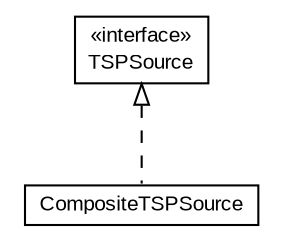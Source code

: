 #!/usr/local/bin/dot
#
# Class diagram 
# Generated by UMLGraph version R5_6-24-gf6e263 (http://www.umlgraph.org/)
#

digraph G {
	edge [fontname="arial",fontsize=10,labelfontname="arial",labelfontsize=10];
	node [fontname="arial",fontsize=10,shape=plaintext];
	nodesep=0.25;
	ranksep=0.5;
	// eu.europa.esig.dss.x509.tsp.TSPSource
	c10762 [label=<<table title="eu.europa.esig.dss.x509.tsp.TSPSource" border="0" cellborder="1" cellspacing="0" cellpadding="2" port="p" href="./TSPSource.html">
		<tr><td><table border="0" cellspacing="0" cellpadding="1">
<tr><td align="center" balign="center"> &#171;interface&#187; </td></tr>
<tr><td align="center" balign="center"> TSPSource </td></tr>
		</table></td></tr>
		</table>>, URL="./TSPSource.html", fontname="arial", fontcolor="black", fontsize=10.0];
	// eu.europa.esig.dss.x509.tsp.CompositeTSPSource
	c10763 [label=<<table title="eu.europa.esig.dss.x509.tsp.CompositeTSPSource" border="0" cellborder="1" cellspacing="0" cellpadding="2" port="p" href="./CompositeTSPSource.html">
		<tr><td><table border="0" cellspacing="0" cellpadding="1">
<tr><td align="center" balign="center"> CompositeTSPSource </td></tr>
		</table></td></tr>
		</table>>, URL="./CompositeTSPSource.html", fontname="arial", fontcolor="black", fontsize=10.0];
	//eu.europa.esig.dss.x509.tsp.CompositeTSPSource implements eu.europa.esig.dss.x509.tsp.TSPSource
	c10762:p -> c10763:p [dir=back,arrowtail=empty,style=dashed];
}

